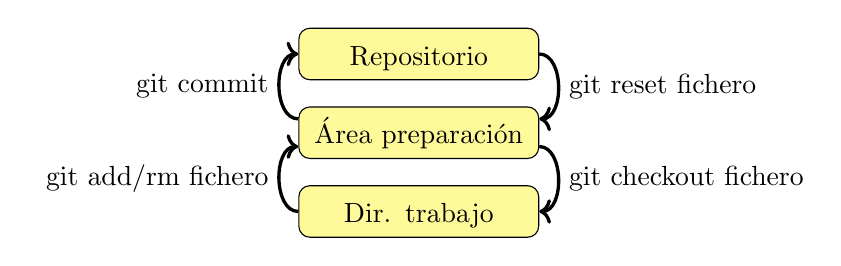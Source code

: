 % -*- latex -*-

\usetikzlibrary{calc,positioning,shapes}

\begin{tikzpicture}[
  capa/.style={draw,rounded corners,fill=yellow!40,text width=8em,text centered,text height=1em}
  ]

  \node[capa] (repo) {Repositorio};
  \node[capa,below of=repo] (ap) {Área preparación};
  \node[capa,below of=ap] (dt) {Dir. trabajo};

  \draw[->,very thick] (dt.west) to[out=180,in=180]
    node[midway,left] {git add/rm fichero} ($(ap.west) + (0,-.5em)$);
  \draw[->,very thick] ($(ap.west)+(0,.5em)$) to[out=180,in=180]
    node[midway,left] {git commit} (repo.west);
  \draw[->,very thick] (repo.east) to[out=0,in=0]
    node[midway,right] {git reset fichero} ($(ap.east)+(0,.5em)$);
  \draw[->,very thick] ($(ap.east)+(0,-.5em)$) to[out=0,in=0]
    node[midway,right] {git checkout fichero} (dt.east);

\end{tikzpicture}